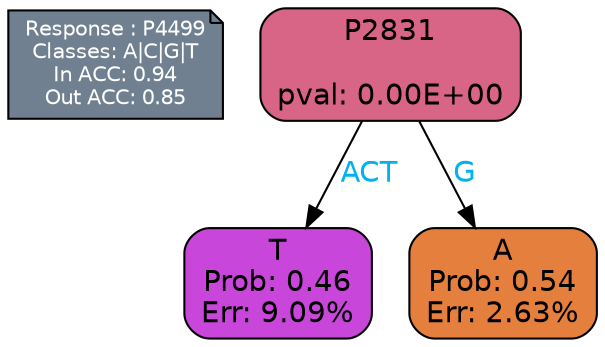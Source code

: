 digraph Tree {
node [shape=box, style="filled, rounded", color="black", fontname=helvetica] ;
graph [ranksep=equally, splines=polylines, bgcolor=transparent, dpi=600] ;
edge [fontname=helvetica] ;
LEGEND [label="Response : P4499
Classes: A|C|G|T
In ACC: 0.94
Out ACC: 0.85
",shape=note,align=left,style=filled,fillcolor="slategray",fontcolor="white",fontsize=10];1 [label="P2831

pval: 0.00E+00", fillcolor="#d86486"] ;
2 [label="T
Prob: 0.46
Err: 9.09%", fillcolor="#c946da"] ;
3 [label="A
Prob: 0.54
Err: 2.63%", fillcolor="#e47f3d"] ;
1 -> 2 [label="ACT",fontcolor=deepskyblue2] ;
1 -> 3 [label="G",fontcolor=deepskyblue2] ;
{rank = same; 2;3;}{rank = same; LEGEND;1;}}